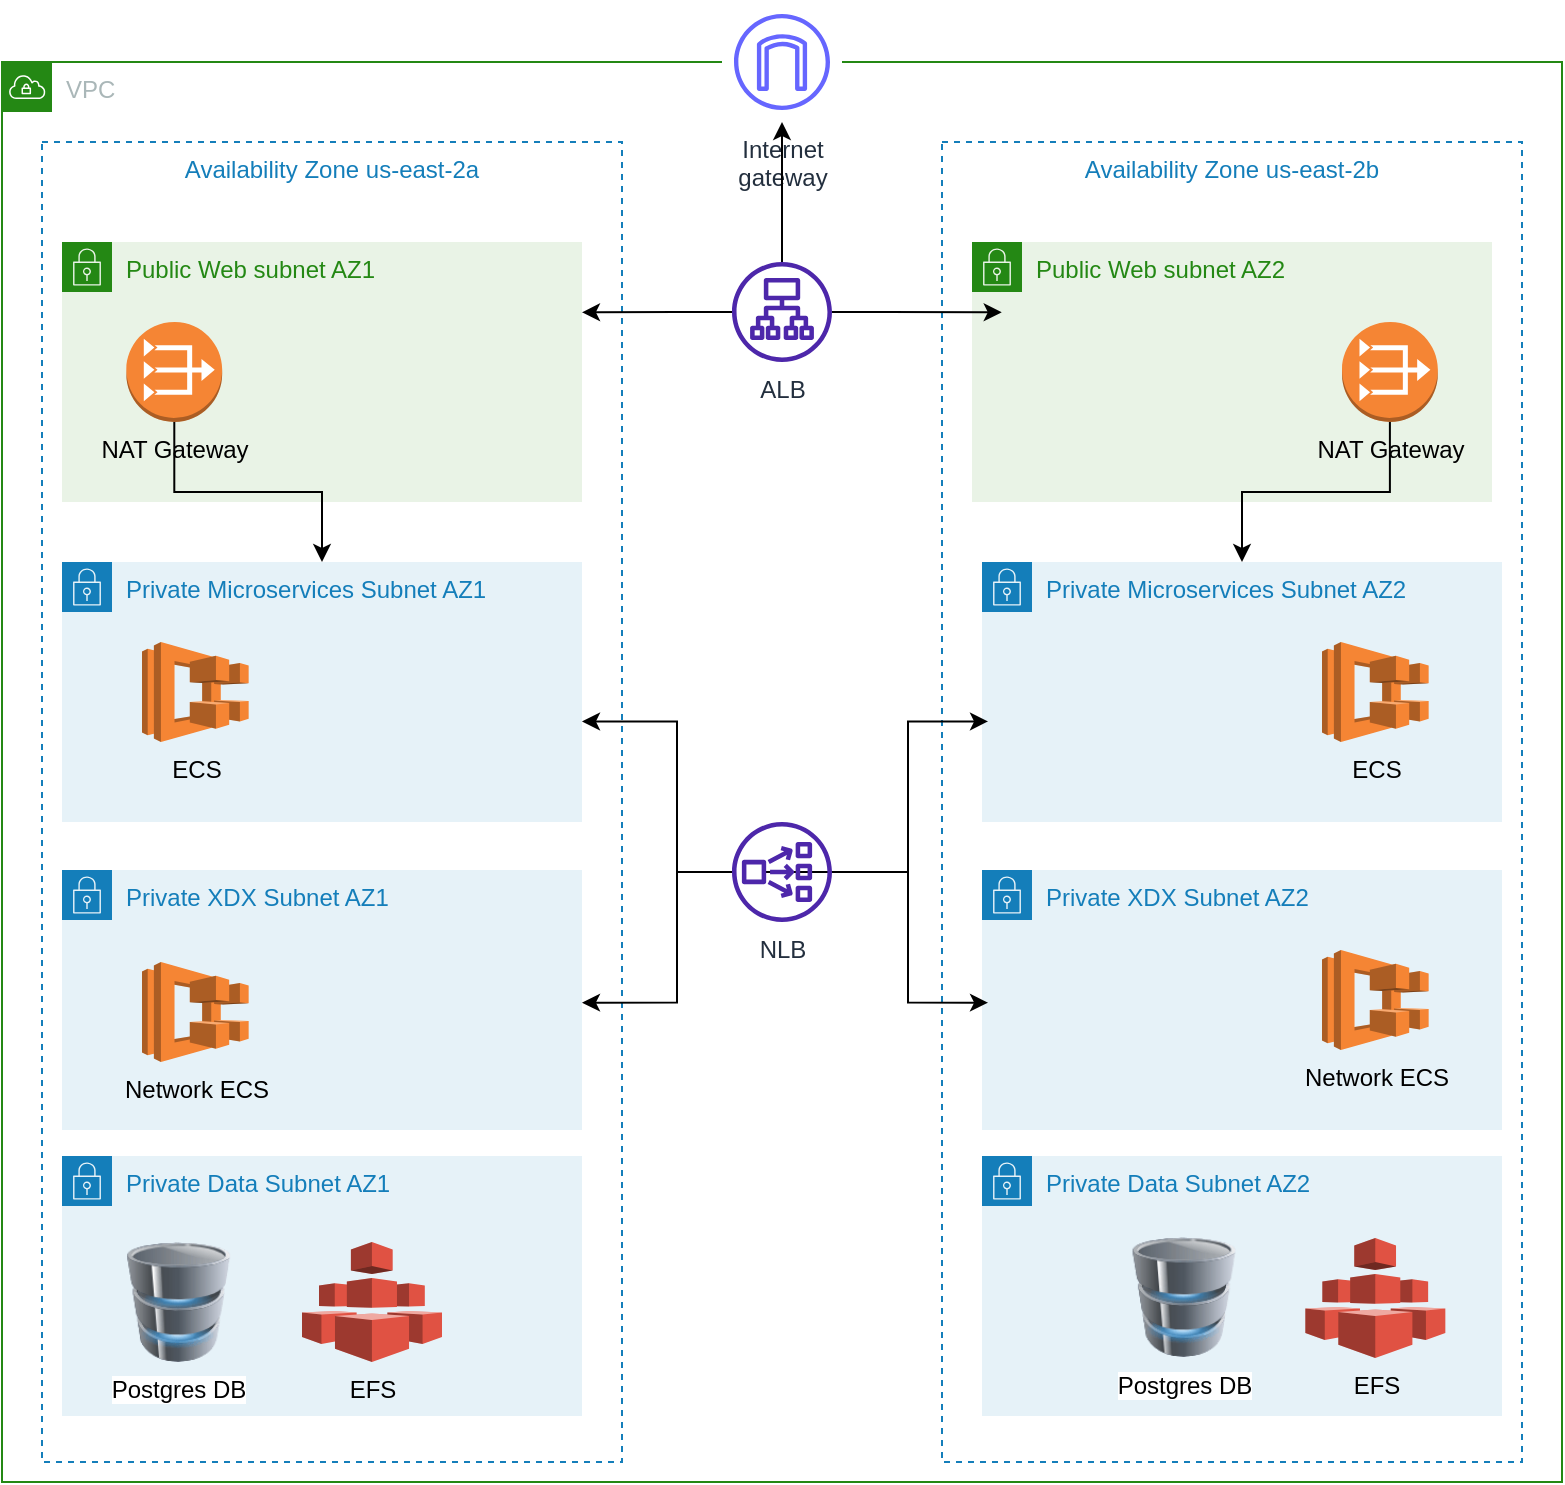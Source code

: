 <mxfile version="20.0.2" type="github">
  <diagram id="nhklYv_8QrPBKbGVrYiV" name="Page-1">
    <mxGraphModel dx="1285" dy="769" grid="1" gridSize="10" guides="1" tooltips="1" connect="1" arrows="1" fold="1" page="1" pageScale="1" pageWidth="827" pageHeight="1169" math="0" shadow="0">
      <root>
        <mxCell id="0" />
        <mxCell id="1" parent="0" />
        <mxCell id="lYBS7tri8tgWxixySMel-1" value="VPC" style="points=[[0,0],[0.25,0],[0.5,0],[0.75,0],[1,0],[1,0.25],[1,0.5],[1,0.75],[1,1],[0.75,1],[0.5,1],[0.25,1],[0,1],[0,0.75],[0,0.5],[0,0.25]];outlineConnect=0;gradientColor=none;html=1;whiteSpace=wrap;fontSize=12;fontStyle=0;container=1;pointerEvents=0;collapsible=0;recursiveResize=0;shape=mxgraph.aws4.group;grIcon=mxgraph.aws4.group_vpc;strokeColor=#248814;fillColor=none;verticalAlign=top;align=left;spacingLeft=30;fontColor=#AAB7B8;dashed=0;" parent="1" vertex="1">
          <mxGeometry x="20" y="50" width="780" height="710" as="geometry" />
        </mxCell>
        <mxCell id="lYBS7tri8tgWxixySMel-4" value="Availability Zone us-east-2a" style="fillColor=none;strokeColor=#147EBA;dashed=1;verticalAlign=top;fontStyle=0;fontColor=#147EBA;" parent="lYBS7tri8tgWxixySMel-1" vertex="1">
          <mxGeometry x="20" y="40" width="290" height="660" as="geometry" />
        </mxCell>
        <mxCell id="lYBS7tri8tgWxixySMel-3" value="Availability Zone us-east-2b" style="fillColor=none;strokeColor=#147EBA;dashed=1;verticalAlign=top;fontStyle=0;fontColor=#147EBA;" parent="lYBS7tri8tgWxixySMel-1" vertex="1">
          <mxGeometry x="470" y="40" width="290" height="660" as="geometry" />
        </mxCell>
        <mxCell id="lYBS7tri8tgWxixySMel-5" value="Public Web subnet AZ1" style="points=[[0,0],[0.25,0],[0.5,0],[0.75,0],[1,0],[1,0.25],[1,0.5],[1,0.75],[1,1],[0.75,1],[0.5,1],[0.25,1],[0,1],[0,0.75],[0,0.5],[0,0.25]];outlineConnect=0;gradientColor=none;html=1;whiteSpace=wrap;fontSize=12;fontStyle=0;container=1;pointerEvents=0;collapsible=0;recursiveResize=0;shape=mxgraph.aws4.group;grIcon=mxgraph.aws4.group_security_group;grStroke=0;strokeColor=#248814;fillColor=#E9F3E6;verticalAlign=top;align=left;spacingLeft=30;fontColor=#248814;dashed=0;" parent="lYBS7tri8tgWxixySMel-1" vertex="1">
          <mxGeometry x="30" y="90" width="260" height="130" as="geometry" />
        </mxCell>
        <mxCell id="lYBS7tri8tgWxixySMel-6" value="Public Web subnet AZ2" style="points=[[0,0],[0.25,0],[0.5,0],[0.75,0],[1,0],[1,0.25],[1,0.5],[1,0.75],[1,1],[0.75,1],[0.5,1],[0.25,1],[0,1],[0,0.75],[0,0.5],[0,0.25]];outlineConnect=0;gradientColor=none;html=1;whiteSpace=wrap;fontSize=12;fontStyle=0;container=1;pointerEvents=0;collapsible=0;recursiveResize=0;shape=mxgraph.aws4.group;grIcon=mxgraph.aws4.group_security_group;grStroke=0;strokeColor=#248814;fillColor=#E9F3E6;verticalAlign=top;align=left;spacingLeft=30;fontColor=#248814;dashed=0;" parent="lYBS7tri8tgWxixySMel-1" vertex="1">
          <mxGeometry x="485" y="90" width="260" height="130" as="geometry" />
        </mxCell>
        <mxCell id="lYBS7tri8tgWxixySMel-7" value="Private&amp;nbsp;Microservices Subnet AZ1" style="points=[[0,0],[0.25,0],[0.5,0],[0.75,0],[1,0],[1,0.25],[1,0.5],[1,0.75],[1,1],[0.75,1],[0.5,1],[0.25,1],[0,1],[0,0.75],[0,0.5],[0,0.25]];outlineConnect=0;gradientColor=none;html=1;whiteSpace=wrap;fontSize=12;fontStyle=0;container=1;pointerEvents=0;collapsible=0;recursiveResize=0;shape=mxgraph.aws4.group;grIcon=mxgraph.aws4.group_security_group;grStroke=0;strokeColor=#147EBA;fillColor=#E6F2F8;verticalAlign=top;align=left;spacingLeft=30;fontColor=#147EBA;dashed=0;" parent="lYBS7tri8tgWxixySMel-1" vertex="1">
          <mxGeometry x="30" y="250" width="260" height="130" as="geometry" />
        </mxCell>
        <mxCell id="lYBS7tri8tgWxixySMel-9" value="Private&amp;nbsp;Data Subnet AZ1" style="points=[[0,0],[0.25,0],[0.5,0],[0.75,0],[1,0],[1,0.25],[1,0.5],[1,0.75],[1,1],[0.75,1],[0.5,1],[0.25,1],[0,1],[0,0.75],[0,0.5],[0,0.25]];outlineConnect=0;gradientColor=none;html=1;whiteSpace=wrap;fontSize=12;fontStyle=0;container=1;pointerEvents=0;collapsible=0;recursiveResize=0;shape=mxgraph.aws4.group;grIcon=mxgraph.aws4.group_security_group;grStroke=0;strokeColor=#147EBA;fillColor=#E6F2F8;verticalAlign=top;align=left;spacingLeft=30;fontColor=#147EBA;dashed=0;" parent="lYBS7tri8tgWxixySMel-1" vertex="1">
          <mxGeometry x="30" y="547" width="260" height="130" as="geometry" />
        </mxCell>
        <mxCell id="lYBS7tri8tgWxixySMel-8" value="Private XDX Subnet AZ1" style="points=[[0,0],[0.25,0],[0.5,0],[0.75,0],[1,0],[1,0.25],[1,0.5],[1,0.75],[1,1],[0.75,1],[0.5,1],[0.25,1],[0,1],[0,0.75],[0,0.5],[0,0.25]];outlineConnect=0;gradientColor=none;html=1;whiteSpace=wrap;fontSize=12;fontStyle=0;container=1;pointerEvents=0;collapsible=0;recursiveResize=0;shape=mxgraph.aws4.group;grIcon=mxgraph.aws4.group_security_group;grStroke=0;strokeColor=#147EBA;fillColor=#E6F2F8;verticalAlign=top;align=left;spacingLeft=30;fontColor=#147EBA;dashed=0;" parent="lYBS7tri8tgWxixySMel-1" vertex="1">
          <mxGeometry x="30" y="404" width="260" height="130" as="geometry" />
        </mxCell>
        <mxCell id="lYBS7tri8tgWxixySMel-10" value="Private&amp;nbsp;Microservices Subnet AZ2" style="points=[[0,0],[0.25,0],[0.5,0],[0.75,0],[1,0],[1,0.25],[1,0.5],[1,0.75],[1,1],[0.75,1],[0.5,1],[0.25,1],[0,1],[0,0.75],[0,0.5],[0,0.25]];outlineConnect=0;gradientColor=none;html=1;whiteSpace=wrap;fontSize=12;fontStyle=0;container=1;pointerEvents=0;collapsible=0;recursiveResize=0;shape=mxgraph.aws4.group;grIcon=mxgraph.aws4.group_security_group;grStroke=0;strokeColor=#147EBA;fillColor=#E6F2F8;verticalAlign=top;align=left;spacingLeft=30;fontColor=#147EBA;dashed=0;" parent="lYBS7tri8tgWxixySMel-1" vertex="1">
          <mxGeometry x="490" y="250" width="260" height="130" as="geometry" />
        </mxCell>
        <mxCell id="lYBS7tri8tgWxixySMel-11" value="Private&amp;nbsp;Data Subnet AZ2" style="points=[[0,0],[0.25,0],[0.5,0],[0.75,0],[1,0],[1,0.25],[1,0.5],[1,0.75],[1,1],[0.75,1],[0.5,1],[0.25,1],[0,1],[0,0.75],[0,0.5],[0,0.25]];outlineConnect=0;gradientColor=none;html=1;whiteSpace=wrap;fontSize=12;fontStyle=0;container=1;pointerEvents=0;collapsible=0;recursiveResize=0;shape=mxgraph.aws4.group;grIcon=mxgraph.aws4.group_security_group;grStroke=0;strokeColor=#147EBA;fillColor=#E6F2F8;verticalAlign=top;align=left;spacingLeft=30;fontColor=#147EBA;dashed=0;" parent="lYBS7tri8tgWxixySMel-1" vertex="1">
          <mxGeometry x="490" y="547" width="260" height="130" as="geometry" />
        </mxCell>
        <mxCell id="lYBS7tri8tgWxixySMel-47" value="EFS" style="outlineConnect=0;dashed=0;verticalLabelPosition=bottom;verticalAlign=top;align=center;html=1;shape=mxgraph.aws3.efs;fillColor=#E05243;gradientColor=none;labelBackgroundColor=none;strokeColor=#6666FF;" parent="lYBS7tri8tgWxixySMel-11" vertex="1">
          <mxGeometry x="161.67" y="41" width="70" height="60" as="geometry" />
        </mxCell>
        <mxCell id="lYBS7tri8tgWxixySMel-12" value="Private XDX Subnet AZ2" style="points=[[0,0],[0.25,0],[0.5,0],[0.75,0],[1,0],[1,0.25],[1,0.5],[1,0.75],[1,1],[0.75,1],[0.5,1],[0.25,1],[0,1],[0,0.75],[0,0.5],[0,0.25]];outlineConnect=0;gradientColor=none;html=1;whiteSpace=wrap;fontSize=12;fontStyle=0;container=1;pointerEvents=0;collapsible=0;recursiveResize=0;shape=mxgraph.aws4.group;grIcon=mxgraph.aws4.group_security_group;grStroke=0;strokeColor=#147EBA;fillColor=#E6F2F8;verticalAlign=top;align=left;spacingLeft=30;fontColor=#147EBA;dashed=0;" parent="lYBS7tri8tgWxixySMel-1" vertex="1">
          <mxGeometry x="490" y="404" width="260" height="130" as="geometry" />
        </mxCell>
        <mxCell id="lYBS7tri8tgWxixySMel-19" value="Network ECS" style="outlineConnect=0;dashed=0;verticalLabelPosition=bottom;verticalAlign=top;align=center;html=1;shape=mxgraph.aws3.ecs;fillColor=#F58534;gradientColor=none;strokeColor=#6666FF;" parent="lYBS7tri8tgWxixySMel-12" vertex="1">
          <mxGeometry x="170" y="40" width="53.33" height="50" as="geometry" />
        </mxCell>
        <mxCell id="lYBS7tri8tgWxixySMel-13" value="Internet&#xa;gateway" style="sketch=0;outlineConnect=0;fontColor=#232F3E;gradientColor=none;strokeColor=#6666FF;fillColor=#ffffff;dashed=0;verticalLabelPosition=bottom;verticalAlign=top;align=center;html=1;fontSize=12;fontStyle=0;aspect=fixed;shape=mxgraph.aws4.resourceIcon;resIcon=mxgraph.aws4.internet_gateway;" parent="lYBS7tri8tgWxixySMel-1" vertex="1">
          <mxGeometry x="360" y="-30" width="60" height="60" as="geometry" />
        </mxCell>
        <mxCell id="lYBS7tri8tgWxixySMel-16" value="ECS" style="outlineConnect=0;dashed=0;verticalLabelPosition=bottom;verticalAlign=top;align=center;html=1;shape=mxgraph.aws3.ecs;fillColor=#F58534;gradientColor=none;strokeColor=#6666FF;" parent="lYBS7tri8tgWxixySMel-1" vertex="1">
          <mxGeometry x="70" y="290" width="53.33" height="50" as="geometry" />
        </mxCell>
        <mxCell id="lYBS7tri8tgWxixySMel-17" value="ECS" style="outlineConnect=0;dashed=0;verticalLabelPosition=bottom;verticalAlign=top;align=center;html=1;shape=mxgraph.aws3.ecs;fillColor=#F58534;gradientColor=none;strokeColor=#6666FF;" parent="lYBS7tri8tgWxixySMel-1" vertex="1">
          <mxGeometry x="660" y="290" width="53.33" height="50" as="geometry" />
        </mxCell>
        <mxCell id="lYBS7tri8tgWxixySMel-18" value="Network ECS" style="outlineConnect=0;dashed=0;verticalLabelPosition=bottom;verticalAlign=top;align=center;html=1;shape=mxgraph.aws3.ecs;fillColor=#F58534;gradientColor=none;strokeColor=#6666FF;" parent="lYBS7tri8tgWxixySMel-1" vertex="1">
          <mxGeometry x="70" y="450" width="53.33" height="50" as="geometry" />
        </mxCell>
        <mxCell id="lYBS7tri8tgWxixySMel-20" value="Postgres DB" style="image;html=1;image=img/lib/clip_art/computers/Database_128x128.png;strokeColor=#6666FF;" parent="lYBS7tri8tgWxixySMel-1" vertex="1">
          <mxGeometry x="56.66" y="590" width="63.34" height="60" as="geometry" />
        </mxCell>
        <mxCell id="lYBS7tri8tgWxixySMel-23" value="Postgres DB" style="image;html=1;image=img/lib/clip_art/computers/Database_128x128.png;strokeColor=#6666FF;" parent="lYBS7tri8tgWxixySMel-1" vertex="1">
          <mxGeometry x="559.37" y="587.5" width="63.34" height="60" as="geometry" />
        </mxCell>
        <mxCell id="lYBS7tri8tgWxixySMel-26" style="edgeStyle=orthogonalEdgeStyle;rounded=0;orthogonalLoop=1;jettySize=auto;html=1;" parent="lYBS7tri8tgWxixySMel-1" source="lYBS7tri8tgWxixySMel-25" target="lYBS7tri8tgWxixySMel-13" edge="1">
          <mxGeometry relative="1" as="geometry" />
        </mxCell>
        <mxCell id="lYBS7tri8tgWxixySMel-38" style="edgeStyle=orthogonalEdgeStyle;rounded=0;orthogonalLoop=1;jettySize=auto;html=1;entryX=0.931;entryY=0.129;entryDx=0;entryDy=0;entryPerimeter=0;" parent="lYBS7tri8tgWxixySMel-1" source="lYBS7tri8tgWxixySMel-25" target="lYBS7tri8tgWxixySMel-4" edge="1">
          <mxGeometry relative="1" as="geometry" />
        </mxCell>
        <mxCell id="lYBS7tri8tgWxixySMel-39" style="edgeStyle=orthogonalEdgeStyle;rounded=0;orthogonalLoop=1;jettySize=auto;html=1;entryX=0.103;entryY=0.129;entryDx=0;entryDy=0;entryPerimeter=0;" parent="lYBS7tri8tgWxixySMel-1" source="lYBS7tri8tgWxixySMel-25" target="lYBS7tri8tgWxixySMel-3" edge="1">
          <mxGeometry relative="1" as="geometry" />
        </mxCell>
        <mxCell id="lYBS7tri8tgWxixySMel-25" value="ALB" style="sketch=0;outlineConnect=0;fontColor=#232F3E;gradientColor=none;fillColor=#4D27AA;strokeColor=none;dashed=0;verticalLabelPosition=bottom;verticalAlign=top;align=center;html=1;fontSize=12;fontStyle=0;aspect=fixed;pointerEvents=1;shape=mxgraph.aws4.application_load_balancer;" parent="lYBS7tri8tgWxixySMel-1" vertex="1">
          <mxGeometry x="365" y="100" width="50" height="50" as="geometry" />
        </mxCell>
        <mxCell id="lYBS7tri8tgWxixySMel-29" style="edgeStyle=orthogonalEdgeStyle;rounded=0;orthogonalLoop=1;jettySize=auto;html=1;entryX=0.069;entryY=0.652;entryDx=0;entryDy=0;entryPerimeter=0;" parent="lYBS7tri8tgWxixySMel-1" edge="1">
          <mxGeometry relative="1" as="geometry">
            <mxPoint x="381" y="405" as="sourcePoint" />
            <mxPoint x="493.01" y="470.32" as="targetPoint" />
            <Array as="points">
              <mxPoint x="453" y="405" />
              <mxPoint x="453" y="470" />
            </Array>
          </mxGeometry>
        </mxCell>
        <mxCell id="lYBS7tri8tgWxixySMel-30" style="edgeStyle=orthogonalEdgeStyle;rounded=0;orthogonalLoop=1;jettySize=auto;html=1;entryX=0.931;entryY=0.652;entryDx=0;entryDy=0;entryPerimeter=0;" parent="lYBS7tri8tgWxixySMel-1" source="lYBS7tri8tgWxixySMel-27" target="lYBS7tri8tgWxixySMel-4" edge="1">
          <mxGeometry relative="1" as="geometry" />
        </mxCell>
        <mxCell id="lYBS7tri8tgWxixySMel-36" style="edgeStyle=orthogonalEdgeStyle;rounded=0;orthogonalLoop=1;jettySize=auto;html=1;entryX=0.931;entryY=0.439;entryDx=0;entryDy=0;entryPerimeter=0;" parent="lYBS7tri8tgWxixySMel-1" source="lYBS7tri8tgWxixySMel-27" target="lYBS7tri8tgWxixySMel-4" edge="1">
          <mxGeometry relative="1" as="geometry" />
        </mxCell>
        <mxCell id="lYBS7tri8tgWxixySMel-37" style="edgeStyle=orthogonalEdgeStyle;rounded=0;orthogonalLoop=1;jettySize=auto;html=1;entryX=0.069;entryY=0.439;entryDx=0;entryDy=0;entryPerimeter=0;" parent="lYBS7tri8tgWxixySMel-1" edge="1">
          <mxGeometry relative="1" as="geometry">
            <mxPoint x="418" y="405" as="sourcePoint" />
            <mxPoint x="493.01" y="329.74" as="targetPoint" />
            <Array as="points">
              <mxPoint x="453" y="405" />
              <mxPoint x="453" y="330" />
            </Array>
          </mxGeometry>
        </mxCell>
        <mxCell id="lYBS7tri8tgWxixySMel-27" value="NLB" style="sketch=0;outlineConnect=0;fontColor=#232F3E;gradientColor=none;fillColor=#4D27AA;strokeColor=none;dashed=0;verticalLabelPosition=bottom;verticalAlign=top;align=center;html=1;fontSize=12;fontStyle=0;aspect=fixed;pointerEvents=1;shape=mxgraph.aws4.network_load_balancer;" parent="lYBS7tri8tgWxixySMel-1" vertex="1">
          <mxGeometry x="365" y="380" width="50" height="50" as="geometry" />
        </mxCell>
        <mxCell id="lYBS7tri8tgWxixySMel-42" style="edgeStyle=orthogonalEdgeStyle;rounded=0;orthogonalLoop=1;jettySize=auto;html=1;" parent="lYBS7tri8tgWxixySMel-1" source="lYBS7tri8tgWxixySMel-2" target="lYBS7tri8tgWxixySMel-7" edge="1">
          <mxGeometry relative="1" as="geometry" />
        </mxCell>
        <mxCell id="lYBS7tri8tgWxixySMel-2" value="NAT Gateway" style="outlineConnect=0;dashed=0;verticalLabelPosition=bottom;verticalAlign=top;align=center;html=1;shape=mxgraph.aws3.vpc_nat_gateway;fillColor=#F58534;gradientColor=none;" parent="lYBS7tri8tgWxixySMel-1" vertex="1">
          <mxGeometry x="62.16" y="130" width="47.92" height="50" as="geometry" />
        </mxCell>
        <mxCell id="lYBS7tri8tgWxixySMel-43" style="edgeStyle=orthogonalEdgeStyle;rounded=0;orthogonalLoop=1;jettySize=auto;html=1;" parent="lYBS7tri8tgWxixySMel-1" source="lYBS7tri8tgWxixySMel-41" target="lYBS7tri8tgWxixySMel-10" edge="1">
          <mxGeometry relative="1" as="geometry" />
        </mxCell>
        <mxCell id="lYBS7tri8tgWxixySMel-41" value="NAT Gateway" style="outlineConnect=0;dashed=0;verticalLabelPosition=bottom;verticalAlign=top;align=center;html=1;shape=mxgraph.aws3.vpc_nat_gateway;fillColor=#F58534;gradientColor=none;" parent="lYBS7tri8tgWxixySMel-1" vertex="1">
          <mxGeometry x="670" y="130" width="47.92" height="50" as="geometry" />
        </mxCell>
        <mxCell id="lYBS7tri8tgWxixySMel-46" value="EFS" style="outlineConnect=0;dashed=0;verticalLabelPosition=bottom;verticalAlign=top;align=center;html=1;shape=mxgraph.aws3.efs;fillColor=#E05243;gradientColor=none;labelBackgroundColor=none;strokeColor=#6666FF;" parent="lYBS7tri8tgWxixySMel-1" vertex="1">
          <mxGeometry x="150" y="590" width="70" height="60" as="geometry" />
        </mxCell>
      </root>
    </mxGraphModel>
  </diagram>
</mxfile>

